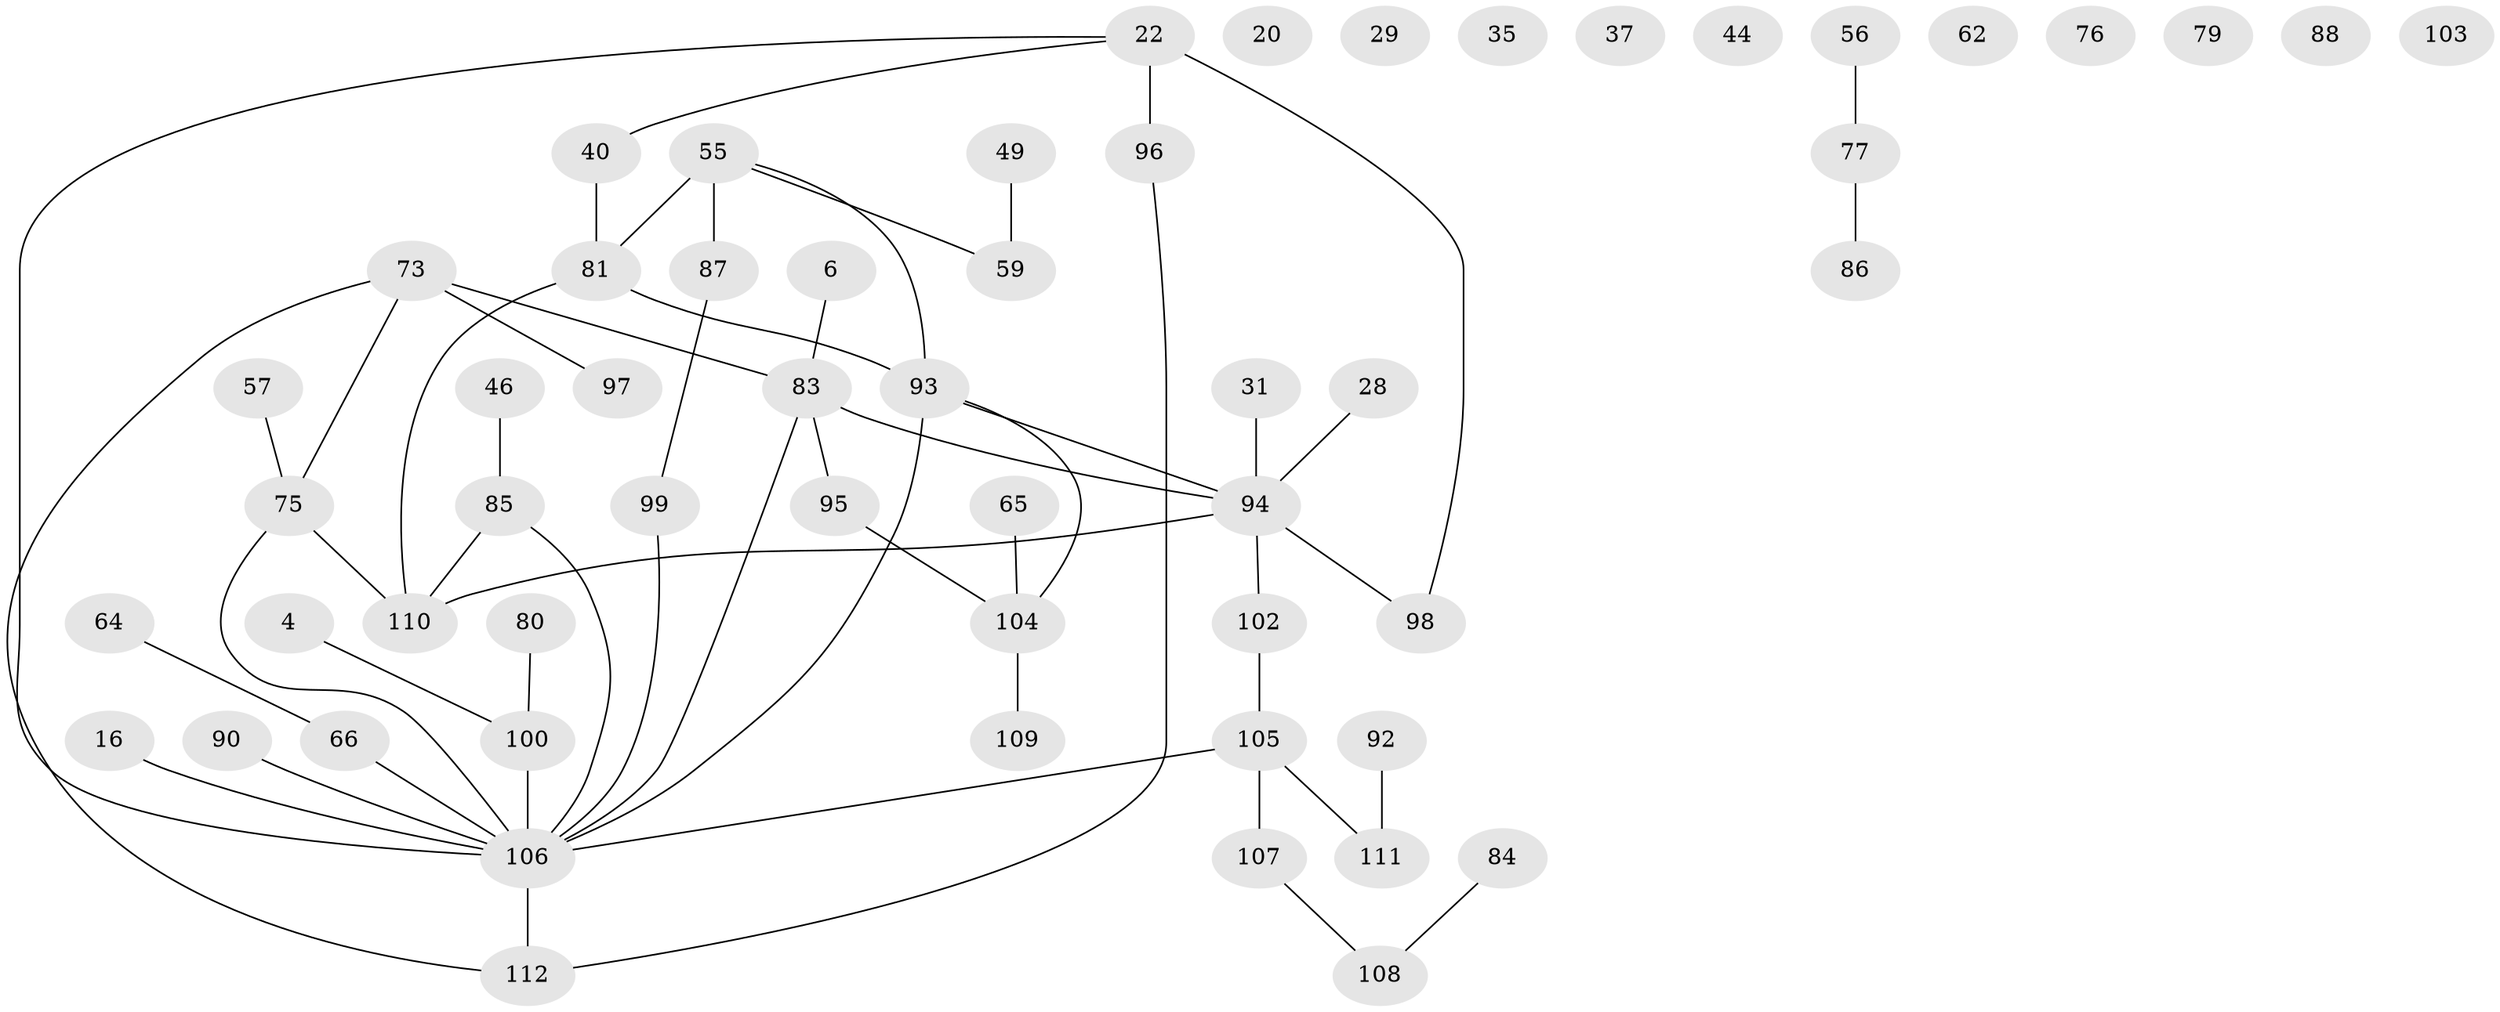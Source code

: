 // original degree distribution, {4: 0.07142857142857142, 3: 0.19642857142857142, 5: 0.0625, 1: 0.24107142857142858, 2: 0.32142857142857145, 0: 0.08928571428571429, 6: 0.017857142857142856}
// Generated by graph-tools (version 1.1) at 2025/40/03/09/25 04:40:11]
// undirected, 56 vertices, 57 edges
graph export_dot {
graph [start="1"]
  node [color=gray90,style=filled];
  4;
  6;
  16;
  20;
  22;
  28;
  29;
  31;
  35;
  37;
  40;
  44;
  46;
  49;
  55;
  56 [super="+36"];
  57 [super="+34"];
  59;
  62;
  64 [super="+21"];
  65;
  66;
  73 [super="+18"];
  75;
  76;
  77;
  79;
  80;
  81 [super="+68"];
  83 [super="+60+61"];
  84;
  85 [super="+5+43+54"];
  86;
  87 [super="+10"];
  88;
  90;
  92;
  93 [super="+45+89"];
  94 [super="+82"];
  95 [super="+47"];
  96 [super="+48"];
  97;
  98 [super="+17"];
  99 [super="+51+53+72"];
  100 [super="+32"];
  102;
  103;
  104 [super="+39"];
  105 [super="+11+74+91"];
  106 [super="+58+71+70+101"];
  107 [super="+63"];
  108 [super="+12"];
  109;
  110;
  111;
  112 [super="+78"];
  4 -- 100;
  6 -- 83;
  16 -- 106;
  22 -- 40;
  22 -- 96 [weight=2];
  22 -- 106;
  22 -- 98;
  28 -- 94;
  31 -- 94;
  40 -- 81;
  46 -- 85;
  49 -- 59;
  55 -- 59;
  55 -- 81 [weight=2];
  55 -- 87;
  55 -- 93;
  56 -- 77;
  57 -- 75;
  64 -- 66;
  65 -- 104;
  66 -- 106;
  73 -- 75;
  73 -- 112;
  73 -- 83;
  73 -- 97;
  75 -- 110;
  75 -- 106;
  77 -- 86;
  80 -- 100;
  81 -- 110;
  81 -- 93;
  83 -- 94 [weight=2];
  83 -- 95;
  83 -- 106 [weight=2];
  84 -- 108;
  85 -- 110 [weight=2];
  85 -- 106;
  87 -- 99;
  90 -- 106;
  92 -- 111;
  93 -- 106 [weight=2];
  93 -- 104;
  93 -- 94;
  94 -- 102;
  94 -- 110;
  94 -- 98;
  95 -- 104;
  96 -- 112;
  99 -- 106;
  100 -- 106 [weight=3];
  102 -- 105;
  104 -- 109;
  105 -- 107;
  105 -- 106;
  105 -- 111;
  106 -- 112 [weight=2];
  107 -- 108;
}
